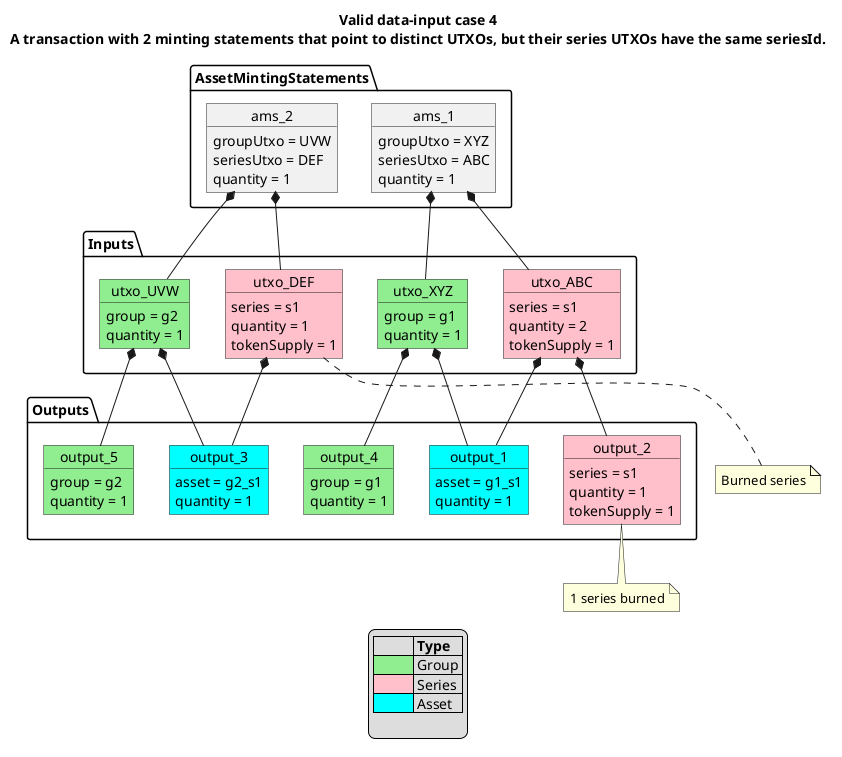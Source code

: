@startuml

title
    Valid data-input case 4
    A transaction with 2 minting statements that point to distinct UTXOs, but their series UTXOs have the same seriesId.
end title

'Asset minting statements
package AssetMintingStatements {
    object ams_1
        ams_1 : groupUtxo = XYZ
        ams_1 : seriesUtxo = ABC
        ams_1 : quantity = 1

    object ams_2
        ams_2 : groupUtxo = UVW
        ams_2 : seriesUtxo = DEF
        ams_2 : quantity = 1
}

package Inputs {
    object utxo_ABC #pink
        utxo_ABC : series = s1
        utxo_ABC : quantity = 2
        utxo_ABC : tokenSupply = 1

    object utxo_DEF #pink
        utxo_DEF : series = s1
        utxo_DEF : quantity = 1
        utxo_DEF : tokenSupply = 1

    object utxo_XYZ #lightgreen
        utxo_XYZ : group = g1
        utxo_XYZ : quantity = 1

    object utxo_UVW #lightgreen
        utxo_UVW : group = g2
        utxo_UVW : quantity = 1
}

package Outputs {
    'minted asset
    object output_1 #cyan
        output_1 : asset = g1_s1
        output_1 : quantity = 1

    'series change
    object output_2 #pink
        output_2 : series = s1
        output_2 : quantity = 1
        output_2 : tokenSupply = 1

    'minted asset
    object output_3 #cyan
        output_3 : asset = g2_s1
        output_3 : quantity = 1

    'group change
        object output_4 #lightgreen
        output_4 : group = g1
        output_4 : quantity = 1

    'group change
    object output_5 #lightgreen
        output_5 : group = g2
        output_5 : quantity = 1
}

'relationships
ams_1 *-- utxo_ABC
ams_1 *-- utxo_XYZ

ams_2 *-- utxo_DEF
ams_2 *-- utxo_UVW

utxo_ABC *-- output_1
utxo_XYZ *-- output_1
utxo_ABC *-- output_2
utxo_DEF *-- output_3
utxo_UVW *-- output_3
utxo_XYZ *-- output_4
utxo_UVW *-- output_5

note bottom of output_2: 1 series burned
note bottom of utxo_DEF: Burned series

legend
 |= |= Type |
 |<#lightgreen>     | Group |
 |<#pink>           | Series |
 |<#cyan>           | Asset  |

 endlegend

@enduml